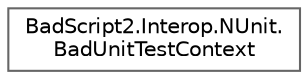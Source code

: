 digraph "Graphical Class Hierarchy"
{
 // LATEX_PDF_SIZE
  bgcolor="transparent";
  edge [fontname=Helvetica,fontsize=10,labelfontname=Helvetica,labelfontsize=10];
  node [fontname=Helvetica,fontsize=10,shape=box,height=0.2,width=0.4];
  rankdir="LR";
  Node0 [id="Node000000",label="BadScript2.Interop.NUnit.\lBadUnitTestContext",height=0.2,width=0.4,color="grey40", fillcolor="white", style="filled",URL="$class_bad_script2_1_1_interop_1_1_n_unit_1_1_bad_unit_test_context.html",tooltip=" "];
}
